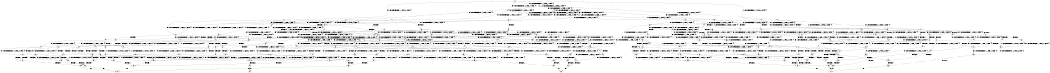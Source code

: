 digraph BCG {
size = "7, 10.5";
center = TRUE;
node [shape = circle];
0 [peripheries = 2];
0 -> 1 [label = "EX !0 !ATOMIC_EXCH_BRANCH (1, +1, TRUE, +0, 2, TRUE) !{0}"];
0 -> 2 [label = "EX !2 !ATOMIC_EXCH_BRANCH (1, +0, FALSE, +0, 1, TRUE) !{0}"];
0 -> 3 [label = "EX !1 !ATOMIC_EXCH_BRANCH (1, +0, TRUE, +0, 1, TRUE) !{0}"];
0 -> 4 [label = "EX !0 !ATOMIC_EXCH_BRANCH (1, +1, TRUE, +0, 2, TRUE) !{0}"];
1 -> 5 [label = "EX !2 !ATOMIC_EXCH_BRANCH (1, +0, FALSE, +0, 1, FALSE) !{0}"];
1 -> 6 [label = "EX !1 !ATOMIC_EXCH_BRANCH (1, +0, TRUE, +0, 1, FALSE) !{0}"];
1 -> 7 [label = "TERMINATE !0"];
2 -> 2 [label = "EX !2 !ATOMIC_EXCH_BRANCH (1, +0, FALSE, +0, 1, TRUE) !{0}"];
2 -> 8 [label = "EX !0 !ATOMIC_EXCH_BRANCH (1, +1, TRUE, +0, 2, TRUE) !{0}"];
2 -> 9 [label = "EX !1 !ATOMIC_EXCH_BRANCH (1, +0, TRUE, +0, 1, TRUE) !{0}"];
2 -> 10 [label = "EX !0 !ATOMIC_EXCH_BRANCH (1, +1, TRUE, +0, 2, TRUE) !{0}"];
3 -> 3 [label = "EX !1 !ATOMIC_EXCH_BRANCH (1, +0, TRUE, +0, 1, TRUE) !{0}"];
3 -> 11 [label = "EX !0 !ATOMIC_EXCH_BRANCH (1, +1, TRUE, +0, 2, TRUE) !{0}"];
3 -> 12 [label = "EX !2 !ATOMIC_EXCH_BRANCH (1, +0, FALSE, +0, 1, TRUE) !{0}"];
3 -> 13 [label = "EX !0 !ATOMIC_EXCH_BRANCH (1, +1, TRUE, +0, 2, TRUE) !{0}"];
4 -> 14 [label = "EX !2 !ATOMIC_EXCH_BRANCH (1, +0, FALSE, +0, 1, FALSE) !{0}"];
4 -> 15 [label = "EX !1 !ATOMIC_EXCH_BRANCH (1, +0, TRUE, +0, 1, FALSE) !{0}"];
4 -> 16 [label = "TERMINATE !0"];
5 -> 17 [label = "EX !1 !ATOMIC_EXCH_BRANCH (1, +0, TRUE, +0, 1, FALSE) !{0}"];
5 -> 18 [label = "TERMINATE !0"];
5 -> 19 [label = "TERMINATE !2"];
6 -> 20 [label = "EX !1 !ATOMIC_EXCH_BRANCH (1, +1, TRUE, +0, 3, TRUE) !{0}"];
6 -> 21 [label = "EX !2 !ATOMIC_EXCH_BRANCH (1, +0, FALSE, +0, 1, TRUE) !{0}"];
6 -> 22 [label = "TERMINATE !0"];
7 -> 23 [label = "EX !2 !ATOMIC_EXCH_BRANCH (1, +0, FALSE, +0, 1, FALSE) !{1}"];
7 -> 24 [label = "EX !1 !ATOMIC_EXCH_BRANCH (1, +0, TRUE, +0, 1, FALSE) !{1}"];
7 -> 25 [label = "EX !1 !ATOMIC_EXCH_BRANCH (1, +0, TRUE, +0, 1, FALSE) !{1}"];
8 -> 5 [label = "EX !2 !ATOMIC_EXCH_BRANCH (1, +0, FALSE, +0, 1, FALSE) !{0}"];
8 -> 26 [label = "EX !1 !ATOMIC_EXCH_BRANCH (1, +0, TRUE, +0, 1, FALSE) !{0}"];
8 -> 27 [label = "TERMINATE !0"];
9 -> 9 [label = "EX !1 !ATOMIC_EXCH_BRANCH (1, +0, TRUE, +0, 1, TRUE) !{0}"];
9 -> 12 [label = "EX !2 !ATOMIC_EXCH_BRANCH (1, +0, FALSE, +0, 1, TRUE) !{0}"];
9 -> 28 [label = "EX !0 !ATOMIC_EXCH_BRANCH (1, +1, TRUE, +0, 2, TRUE) !{0}"];
9 -> 29 [label = "EX !0 !ATOMIC_EXCH_BRANCH (1, +1, TRUE, +0, 2, TRUE) !{0}"];
10 -> 14 [label = "EX !2 !ATOMIC_EXCH_BRANCH (1, +0, FALSE, +0, 1, FALSE) !{0}"];
10 -> 30 [label = "EX !1 !ATOMIC_EXCH_BRANCH (1, +0, TRUE, +0, 1, FALSE) !{0}"];
10 -> 31 [label = "TERMINATE !0"];
11 -> 6 [label = "EX !1 !ATOMIC_EXCH_BRANCH (1, +0, TRUE, +0, 1, FALSE) !{0}"];
11 -> 32 [label = "EX !2 !ATOMIC_EXCH_BRANCH (1, +0, FALSE, +0, 1, FALSE) !{0}"];
11 -> 33 [label = "TERMINATE !0"];
12 -> 9 [label = "EX !1 !ATOMIC_EXCH_BRANCH (1, +0, TRUE, +0, 1, TRUE) !{0}"];
12 -> 12 [label = "EX !2 !ATOMIC_EXCH_BRANCH (1, +0, FALSE, +0, 1, TRUE) !{0}"];
12 -> 28 [label = "EX !0 !ATOMIC_EXCH_BRANCH (1, +1, TRUE, +0, 2, TRUE) !{0}"];
12 -> 29 [label = "EX !0 !ATOMIC_EXCH_BRANCH (1, +1, TRUE, +0, 2, TRUE) !{0}"];
13 -> 15 [label = "EX !1 !ATOMIC_EXCH_BRANCH (1, +0, TRUE, +0, 1, FALSE) !{0}"];
13 -> 34 [label = "EX !2 !ATOMIC_EXCH_BRANCH (1, +0, FALSE, +0, 1, FALSE) !{0}"];
13 -> 35 [label = "TERMINATE !0"];
14 -> 36 [label = "EX !1 !ATOMIC_EXCH_BRANCH (1, +0, TRUE, +0, 1, FALSE) !{0}"];
14 -> 37 [label = "TERMINATE !0"];
14 -> 38 [label = "TERMINATE !2"];
15 -> 39 [label = "EX !1 !ATOMIC_EXCH_BRANCH (1, +1, TRUE, +0, 3, TRUE) !{0}"];
15 -> 40 [label = "EX !2 !ATOMIC_EXCH_BRANCH (1, +0, FALSE, +0, 1, TRUE) !{0}"];
15 -> 41 [label = "TERMINATE !0"];
16 -> 42 [label = "EX !2 !ATOMIC_EXCH_BRANCH (1, +0, FALSE, +0, 1, FALSE) !{1}"];
16 -> 43 [label = "EX !1 !ATOMIC_EXCH_BRANCH (1, +0, TRUE, +0, 1, FALSE) !{1}"];
17 -> 44 [label = "EX !1 !ATOMIC_EXCH_BRANCH (1, +1, TRUE, +0, 3, TRUE) !{0}"];
17 -> 45 [label = "TERMINATE !0"];
17 -> 46 [label = "TERMINATE !2"];
18 -> 47 [label = "EX !1 !ATOMIC_EXCH_BRANCH (1, +0, TRUE, +0, 1, FALSE) !{1}"];
18 -> 48 [label = "TERMINATE !2"];
18 -> 49 [label = "EX !1 !ATOMIC_EXCH_BRANCH (1, +0, TRUE, +0, 1, FALSE) !{1}"];
19 -> 50 [label = "EX !1 !ATOMIC_EXCH_BRANCH (1, +0, TRUE, +0, 1, FALSE) !{0}"];
19 -> 51 [label = "TERMINATE !0"];
20 -> 52 [label = "EX !2 !ATOMIC_EXCH_BRANCH (1, +0, FALSE, +0, 1, FALSE) !{0}"];
20 -> 53 [label = "TERMINATE !0"];
20 -> 54 [label = "TERMINATE !1"];
21 -> 55 [label = "EX !1 !ATOMIC_EXCH_BRANCH (1, +1, TRUE, +0, 3, TRUE) !{0}"];
21 -> 21 [label = "EX !2 !ATOMIC_EXCH_BRANCH (1, +0, FALSE, +0, 1, TRUE) !{0}"];
21 -> 56 [label = "TERMINATE !0"];
22 -> 57 [label = "EX !1 !ATOMIC_EXCH_BRANCH (1, +1, TRUE, +0, 3, TRUE) !{1}"];
22 -> 58 [label = "EX !2 !ATOMIC_EXCH_BRANCH (1, +0, FALSE, +0, 1, TRUE) !{1}"];
22 -> 59 [label = "EX !1 !ATOMIC_EXCH_BRANCH (1, +1, TRUE, +0, 3, TRUE) !{1}"];
23 -> 47 [label = "EX !1 !ATOMIC_EXCH_BRANCH (1, +0, TRUE, +0, 1, FALSE) !{1}"];
23 -> 48 [label = "TERMINATE !2"];
23 -> 49 [label = "EX !1 !ATOMIC_EXCH_BRANCH (1, +0, TRUE, +0, 1, FALSE) !{1}"];
24 -> 57 [label = "EX !1 !ATOMIC_EXCH_BRANCH (1, +1, TRUE, +0, 3, TRUE) !{1}"];
24 -> 58 [label = "EX !2 !ATOMIC_EXCH_BRANCH (1, +0, FALSE, +0, 1, TRUE) !{1}"];
24 -> 59 [label = "EX !1 !ATOMIC_EXCH_BRANCH (1, +1, TRUE, +0, 3, TRUE) !{1}"];
25 -> 60 [label = "EX !2 !ATOMIC_EXCH_BRANCH (1, +0, FALSE, +0, 1, TRUE) !{1}"];
25 -> 59 [label = "EX !1 !ATOMIC_EXCH_BRANCH (1, +1, TRUE, +0, 3, TRUE) !{1}"];
26 -> 55 [label = "EX !1 !ATOMIC_EXCH_BRANCH (1, +1, TRUE, +0, 3, TRUE) !{0}"];
26 -> 21 [label = "EX !2 !ATOMIC_EXCH_BRANCH (1, +0, FALSE, +0, 1, TRUE) !{0}"];
26 -> 56 [label = "TERMINATE !0"];
27 -> 23 [label = "EX !2 !ATOMIC_EXCH_BRANCH (1, +0, FALSE, +0, 1, FALSE) !{1}"];
27 -> 61 [label = "EX !1 !ATOMIC_EXCH_BRANCH (1, +0, TRUE, +0, 1, FALSE) !{1}"];
27 -> 62 [label = "EX !1 !ATOMIC_EXCH_BRANCH (1, +0, TRUE, +0, 1, FALSE) !{1}"];
28 -> 26 [label = "EX !1 !ATOMIC_EXCH_BRANCH (1, +0, TRUE, +0, 1, FALSE) !{0}"];
28 -> 32 [label = "EX !2 !ATOMIC_EXCH_BRANCH (1, +0, FALSE, +0, 1, FALSE) !{0}"];
28 -> 63 [label = "TERMINATE !0"];
29 -> 30 [label = "EX !1 !ATOMIC_EXCH_BRANCH (1, +0, TRUE, +0, 1, FALSE) !{0}"];
29 -> 34 [label = "EX !2 !ATOMIC_EXCH_BRANCH (1, +0, FALSE, +0, 1, FALSE) !{0}"];
29 -> 64 [label = "TERMINATE !0"];
30 -> 65 [label = "EX !1 !ATOMIC_EXCH_BRANCH (1, +1, TRUE, +0, 3, TRUE) !{0}"];
30 -> 40 [label = "EX !2 !ATOMIC_EXCH_BRANCH (1, +0, FALSE, +0, 1, TRUE) !{0}"];
30 -> 66 [label = "TERMINATE !0"];
31 -> 42 [label = "EX !2 !ATOMIC_EXCH_BRANCH (1, +0, FALSE, +0, 1, FALSE) !{1}"];
31 -> 67 [label = "EX !1 !ATOMIC_EXCH_BRANCH (1, +0, TRUE, +0, 1, FALSE) !{1}"];
32 -> 17 [label = "EX !1 !ATOMIC_EXCH_BRANCH (1, +0, TRUE, +0, 1, FALSE) !{0}"];
32 -> 68 [label = "TERMINATE !0"];
32 -> 69 [label = "TERMINATE !2"];
33 -> 24 [label = "EX !1 !ATOMIC_EXCH_BRANCH (1, +0, TRUE, +0, 1, FALSE) !{1}"];
33 -> 70 [label = "EX !2 !ATOMIC_EXCH_BRANCH (1, +0, FALSE, +0, 1, FALSE) !{1}"];
33 -> 25 [label = "EX !1 !ATOMIC_EXCH_BRANCH (1, +0, TRUE, +0, 1, FALSE) !{1}"];
34 -> 36 [label = "EX !1 !ATOMIC_EXCH_BRANCH (1, +0, TRUE, +0, 1, FALSE) !{0}"];
34 -> 71 [label = "TERMINATE !0"];
34 -> 72 [label = "TERMINATE !2"];
35 -> 43 [label = "EX !1 !ATOMIC_EXCH_BRANCH (1, +0, TRUE, +0, 1, FALSE) !{1}"];
35 -> 73 [label = "EX !2 !ATOMIC_EXCH_BRANCH (1, +0, FALSE, +0, 1, FALSE) !{1}"];
36 -> 74 [label = "EX !1 !ATOMIC_EXCH_BRANCH (1, +1, TRUE, +0, 3, TRUE) !{0}"];
36 -> 75 [label = "TERMINATE !0"];
36 -> 76 [label = "TERMINATE !2"];
37 -> 77 [label = "EX !1 !ATOMIC_EXCH_BRANCH (1, +0, TRUE, +0, 1, FALSE) !{1}"];
37 -> 78 [label = "TERMINATE !2"];
38 -> 79 [label = "EX !1 !ATOMIC_EXCH_BRANCH (1, +0, TRUE, +0, 1, FALSE) !{0}"];
38 -> 80 [label = "TERMINATE !0"];
39 -> 81 [label = "EX !2 !ATOMIC_EXCH_BRANCH (1, +0, FALSE, +0, 1, FALSE) !{0}"];
39 -> 82 [label = "TERMINATE !0"];
39 -> 83 [label = "TERMINATE !1"];
40 -> 65 [label = "EX !1 !ATOMIC_EXCH_BRANCH (1, +1, TRUE, +0, 3, TRUE) !{0}"];
40 -> 40 [label = "EX !2 !ATOMIC_EXCH_BRANCH (1, +0, FALSE, +0, 1, TRUE) !{0}"];
40 -> 66 [label = "TERMINATE !0"];
41 -> 84 [label = "EX !1 !ATOMIC_EXCH_BRANCH (1, +1, TRUE, +0, 3, TRUE) !{1}"];
41 -> 85 [label = "EX !2 !ATOMIC_EXCH_BRANCH (1, +0, FALSE, +0, 1, TRUE) !{1}"];
42 -> 77 [label = "EX !1 !ATOMIC_EXCH_BRANCH (1, +0, TRUE, +0, 1, FALSE) !{1}"];
42 -> 78 [label = "TERMINATE !2"];
43 -> 84 [label = "EX !1 !ATOMIC_EXCH_BRANCH (1, +1, TRUE, +0, 3, TRUE) !{1}"];
43 -> 85 [label = "EX !2 !ATOMIC_EXCH_BRANCH (1, +0, FALSE, +0, 1, TRUE) !{1}"];
44 -> 86 [label = "TERMINATE !0"];
44 -> 87 [label = "TERMINATE !2"];
44 -> 88 [label = "TERMINATE !1"];
45 -> 89 [label = "EX !1 !ATOMIC_EXCH_BRANCH (1, +1, TRUE, +0, 3, TRUE) !{1}"];
45 -> 90 [label = "TERMINATE !2"];
45 -> 91 [label = "EX !1 !ATOMIC_EXCH_BRANCH (1, +1, TRUE, +0, 3, TRUE) !{1}"];
46 -> 92 [label = "EX !1 !ATOMIC_EXCH_BRANCH (1, +1, TRUE, +0, 3, TRUE) !{0}"];
46 -> 93 [label = "TERMINATE !0"];
47 -> 89 [label = "EX !1 !ATOMIC_EXCH_BRANCH (1, +1, TRUE, +0, 3, TRUE) !{1}"];
47 -> 90 [label = "TERMINATE !2"];
47 -> 91 [label = "EX !1 !ATOMIC_EXCH_BRANCH (1, +1, TRUE, +0, 3, TRUE) !{1}"];
48 -> 94 [label = "EX !1 !ATOMIC_EXCH_BRANCH (1, +0, TRUE, +0, 1, FALSE) !{1}"];
48 -> 95 [label = "EX !1 !ATOMIC_EXCH_BRANCH (1, +0, TRUE, +0, 1, FALSE) !{1}"];
49 -> 96 [label = "TERMINATE !2"];
49 -> 91 [label = "EX !1 !ATOMIC_EXCH_BRANCH (1, +1, TRUE, +0, 3, TRUE) !{1}"];
50 -> 92 [label = "EX !1 !ATOMIC_EXCH_BRANCH (1, +1, TRUE, +0, 3, TRUE) !{0}"];
50 -> 93 [label = "TERMINATE !0"];
51 -> 97 [label = "EX !1 !ATOMIC_EXCH_BRANCH (1, +0, TRUE, +0, 1, FALSE) !{2}"];
52 -> 86 [label = "TERMINATE !0"];
52 -> 87 [label = "TERMINATE !2"];
52 -> 88 [label = "TERMINATE !1"];
53 -> 98 [label = "EX !2 !ATOMIC_EXCH_BRANCH (1, +0, FALSE, +0, 1, FALSE) !{1}"];
53 -> 99 [label = "TERMINATE !1"];
54 -> 100 [label = "EX !2 !ATOMIC_EXCH_BRANCH (1, +0, FALSE, +0, 1, FALSE) !{0}"];
54 -> 101 [label = "TERMINATE !0"];
55 -> 52 [label = "EX !2 !ATOMIC_EXCH_BRANCH (1, +0, FALSE, +0, 1, FALSE) !{0}"];
55 -> 102 [label = "TERMINATE !0"];
55 -> 103 [label = "TERMINATE !1"];
56 -> 104 [label = "EX !1 !ATOMIC_EXCH_BRANCH (1, +1, TRUE, +0, 3, TRUE) !{1}"];
56 -> 58 [label = "EX !2 !ATOMIC_EXCH_BRANCH (1, +0, FALSE, +0, 1, TRUE) !{1}"];
56 -> 105 [label = "EX !1 !ATOMIC_EXCH_BRANCH (1, +1, TRUE, +0, 3, TRUE) !{1}"];
57 -> 98 [label = "EX !2 !ATOMIC_EXCH_BRANCH (1, +0, FALSE, +0, 1, FALSE) !{1}"];
57 -> 99 [label = "TERMINATE !1"];
58 -> 104 [label = "EX !1 !ATOMIC_EXCH_BRANCH (1, +1, TRUE, +0, 3, TRUE) !{1}"];
58 -> 58 [label = "EX !2 !ATOMIC_EXCH_BRANCH (1, +0, FALSE, +0, 1, TRUE) !{1}"];
58 -> 105 [label = "EX !1 !ATOMIC_EXCH_BRANCH (1, +1, TRUE, +0, 3, TRUE) !{1}"];
59 -> 106 [label = "EX !2 !ATOMIC_EXCH_BRANCH (1, +0, FALSE, +0, 1, FALSE) !{1}"];
59 -> 107 [label = "TERMINATE !1"];
60 -> 60 [label = "EX !2 !ATOMIC_EXCH_BRANCH (1, +0, FALSE, +0, 1, TRUE) !{1}"];
60 -> 105 [label = "EX !1 !ATOMIC_EXCH_BRANCH (1, +1, TRUE, +0, 3, TRUE) !{1}"];
61 -> 104 [label = "EX !1 !ATOMIC_EXCH_BRANCH (1, +1, TRUE, +0, 3, TRUE) !{1}"];
61 -> 58 [label = "EX !2 !ATOMIC_EXCH_BRANCH (1, +0, FALSE, +0, 1, TRUE) !{1}"];
61 -> 105 [label = "EX !1 !ATOMIC_EXCH_BRANCH (1, +1, TRUE, +0, 3, TRUE) !{1}"];
62 -> 60 [label = "EX !2 !ATOMIC_EXCH_BRANCH (1, +0, FALSE, +0, 1, TRUE) !{1}"];
62 -> 105 [label = "EX !1 !ATOMIC_EXCH_BRANCH (1, +1, TRUE, +0, 3, TRUE) !{1}"];
63 -> 61 [label = "EX !1 !ATOMIC_EXCH_BRANCH (1, +0, TRUE, +0, 1, FALSE) !{1}"];
63 -> 70 [label = "EX !2 !ATOMIC_EXCH_BRANCH (1, +0, FALSE, +0, 1, FALSE) !{1}"];
63 -> 62 [label = "EX !1 !ATOMIC_EXCH_BRANCH (1, +0, TRUE, +0, 1, FALSE) !{1}"];
64 -> 67 [label = "EX !1 !ATOMIC_EXCH_BRANCH (1, +0, TRUE, +0, 1, FALSE) !{1}"];
64 -> 73 [label = "EX !2 !ATOMIC_EXCH_BRANCH (1, +0, FALSE, +0, 1, FALSE) !{1}"];
65 -> 81 [label = "EX !2 !ATOMIC_EXCH_BRANCH (1, +0, FALSE, +0, 1, FALSE) !{0}"];
65 -> 108 [label = "TERMINATE !0"];
65 -> 109 [label = "TERMINATE !1"];
66 -> 110 [label = "EX !1 !ATOMIC_EXCH_BRANCH (1, +1, TRUE, +0, 3, TRUE) !{1}"];
66 -> 85 [label = "EX !2 !ATOMIC_EXCH_BRANCH (1, +0, FALSE, +0, 1, TRUE) !{1}"];
67 -> 110 [label = "EX !1 !ATOMIC_EXCH_BRANCH (1, +1, TRUE, +0, 3, TRUE) !{1}"];
67 -> 85 [label = "EX !2 !ATOMIC_EXCH_BRANCH (1, +0, FALSE, +0, 1, TRUE) !{1}"];
68 -> 47 [label = "EX !1 !ATOMIC_EXCH_BRANCH (1, +0, TRUE, +0, 1, FALSE) !{1}"];
68 -> 111 [label = "TERMINATE !2"];
68 -> 49 [label = "EX !1 !ATOMIC_EXCH_BRANCH (1, +0, TRUE, +0, 1, FALSE) !{1}"];
69 -> 50 [label = "EX !1 !ATOMIC_EXCH_BRANCH (1, +0, TRUE, +0, 1, FALSE) !{0}"];
69 -> 112 [label = "TERMINATE !0"];
70 -> 47 [label = "EX !1 !ATOMIC_EXCH_BRANCH (1, +0, TRUE, +0, 1, FALSE) !{1}"];
70 -> 111 [label = "TERMINATE !2"];
70 -> 49 [label = "EX !1 !ATOMIC_EXCH_BRANCH (1, +0, TRUE, +0, 1, FALSE) !{1}"];
71 -> 77 [label = "EX !1 !ATOMIC_EXCH_BRANCH (1, +0, TRUE, +0, 1, FALSE) !{1}"];
71 -> 113 [label = "TERMINATE !2"];
72 -> 79 [label = "EX !1 !ATOMIC_EXCH_BRANCH (1, +0, TRUE, +0, 1, FALSE) !{0}"];
72 -> 114 [label = "TERMINATE !0"];
73 -> 77 [label = "EX !1 !ATOMIC_EXCH_BRANCH (1, +0, TRUE, +0, 1, FALSE) !{1}"];
73 -> 113 [label = "TERMINATE !2"];
74 -> 115 [label = "TERMINATE !0"];
74 -> 116 [label = "TERMINATE !2"];
74 -> 117 [label = "TERMINATE !1"];
75 -> 118 [label = "EX !1 !ATOMIC_EXCH_BRANCH (1, +1, TRUE, +0, 3, TRUE) !{1}"];
75 -> 119 [label = "TERMINATE !2"];
76 -> 120 [label = "EX !1 !ATOMIC_EXCH_BRANCH (1, +1, TRUE, +0, 3, TRUE) !{0}"];
76 -> 121 [label = "TERMINATE !0"];
77 -> 118 [label = "EX !1 !ATOMIC_EXCH_BRANCH (1, +1, TRUE, +0, 3, TRUE) !{1}"];
77 -> 119 [label = "TERMINATE !2"];
78 -> 122 [label = "EX !1 !ATOMIC_EXCH_BRANCH (1, +0, TRUE, +0, 1, FALSE) !{1}"];
79 -> 120 [label = "EX !1 !ATOMIC_EXCH_BRANCH (1, +1, TRUE, +0, 3, TRUE) !{0}"];
79 -> 121 [label = "TERMINATE !0"];
80 -> 123 [label = "EX !1 !ATOMIC_EXCH_BRANCH (1, +0, TRUE, +0, 1, FALSE) !{2}"];
81 -> 115 [label = "TERMINATE !0"];
81 -> 116 [label = "TERMINATE !2"];
81 -> 117 [label = "TERMINATE !1"];
82 -> 124 [label = "EX !2 !ATOMIC_EXCH_BRANCH (1, +0, FALSE, +0, 1, FALSE) !{1}"];
82 -> 125 [label = "TERMINATE !1"];
83 -> 126 [label = "EX !2 !ATOMIC_EXCH_BRANCH (1, +0, FALSE, +0, 1, FALSE) !{0}"];
83 -> 127 [label = "TERMINATE !0"];
84 -> 124 [label = "EX !2 !ATOMIC_EXCH_BRANCH (1, +0, FALSE, +0, 1, FALSE) !{1}"];
84 -> 125 [label = "TERMINATE !1"];
85 -> 110 [label = "EX !1 !ATOMIC_EXCH_BRANCH (1, +1, TRUE, +0, 3, TRUE) !{1}"];
85 -> 85 [label = "EX !2 !ATOMIC_EXCH_BRANCH (1, +0, FALSE, +0, 1, TRUE) !{1}"];
86 -> 128 [label = "TERMINATE !2"];
86 -> 129 [label = "TERMINATE !1"];
87 -> 130 [label = "TERMINATE !0"];
87 -> 131 [label = "TERMINATE !1"];
88 -> 132 [label = "TERMINATE !0"];
88 -> 133 [label = "TERMINATE !2"];
89 -> 128 [label = "TERMINATE !2"];
89 -> 129 [label = "TERMINATE !1"];
90 -> 134 [label = "EX !1 !ATOMIC_EXCH_BRANCH (1, +1, TRUE, +0, 3, TRUE) !{1}"];
90 -> 135 [label = "EX !1 !ATOMIC_EXCH_BRANCH (1, +1, TRUE, +0, 3, TRUE) !{1}"];
91 -> 136 [label = "TERMINATE !2"];
91 -> 137 [label = "TERMINATE !1"];
92 -> 130 [label = "TERMINATE !0"];
92 -> 131 [label = "TERMINATE !1"];
93 -> 138 [label = "EX !1 !ATOMIC_EXCH_BRANCH (1, +1, TRUE, +0, 3, TRUE) !{2}"];
94 -> 134 [label = "EX !1 !ATOMIC_EXCH_BRANCH (1, +1, TRUE, +0, 3, TRUE) !{1}"];
94 -> 135 [label = "EX !1 !ATOMIC_EXCH_BRANCH (1, +1, TRUE, +0, 3, TRUE) !{1}"];
95 -> 135 [label = "EX !1 !ATOMIC_EXCH_BRANCH (1, +1, TRUE, +0, 3, TRUE) !{1}"];
96 -> 135 [label = "EX !1 !ATOMIC_EXCH_BRANCH (1, +1, TRUE, +0, 3, TRUE) !{1}"];
97 -> 138 [label = "EX !1 !ATOMIC_EXCH_BRANCH (1, +1, TRUE, +0, 3, TRUE) !{2}"];
98 -> 128 [label = "TERMINATE !2"];
98 -> 129 [label = "TERMINATE !1"];
99 -> 139 [label = "EX !2 !ATOMIC_EXCH_BRANCH (1, +0, FALSE, +0, 1, FALSE) !{2}"];
99 -> 140 [label = "EX !2 !ATOMIC_EXCH_BRANCH (1, +0, FALSE, +0, 1, FALSE) !{2}"];
100 -> 132 [label = "TERMINATE !0"];
100 -> 133 [label = "TERMINATE !2"];
101 -> 139 [label = "EX !2 !ATOMIC_EXCH_BRANCH (1, +0, FALSE, +0, 1, FALSE) !{2}"];
101 -> 140 [label = "EX !2 !ATOMIC_EXCH_BRANCH (1, +0, FALSE, +0, 1, FALSE) !{2}"];
102 -> 98 [label = "EX !2 !ATOMIC_EXCH_BRANCH (1, +0, FALSE, +0, 1, FALSE) !{1}"];
102 -> 141 [label = "TERMINATE !1"];
103 -> 100 [label = "EX !2 !ATOMIC_EXCH_BRANCH (1, +0, FALSE, +0, 1, FALSE) !{0}"];
103 -> 142 [label = "TERMINATE !0"];
104 -> 98 [label = "EX !2 !ATOMIC_EXCH_BRANCH (1, +0, FALSE, +0, 1, FALSE) !{1}"];
104 -> 141 [label = "TERMINATE !1"];
105 -> 106 [label = "EX !2 !ATOMIC_EXCH_BRANCH (1, +0, FALSE, +0, 1, FALSE) !{1}"];
105 -> 143 [label = "TERMINATE !1"];
106 -> 136 [label = "TERMINATE !2"];
106 -> 137 [label = "TERMINATE !1"];
107 -> 144 [label = "EX !2 !ATOMIC_EXCH_BRANCH (1, +0, FALSE, +0, 1, FALSE) !{2}"];
108 -> 124 [label = "EX !2 !ATOMIC_EXCH_BRANCH (1, +0, FALSE, +0, 1, FALSE) !{1}"];
108 -> 145 [label = "TERMINATE !1"];
109 -> 126 [label = "EX !2 !ATOMIC_EXCH_BRANCH (1, +0, FALSE, +0, 1, FALSE) !{0}"];
109 -> 146 [label = "TERMINATE !0"];
110 -> 124 [label = "EX !2 !ATOMIC_EXCH_BRANCH (1, +0, FALSE, +0, 1, FALSE) !{1}"];
110 -> 145 [label = "TERMINATE !1"];
111 -> 94 [label = "EX !1 !ATOMIC_EXCH_BRANCH (1, +0, TRUE, +0, 1, FALSE) !{1}"];
111 -> 95 [label = "EX !1 !ATOMIC_EXCH_BRANCH (1, +0, TRUE, +0, 1, FALSE) !{1}"];
112 -> 97 [label = "EX !1 !ATOMIC_EXCH_BRANCH (1, +0, TRUE, +0, 1, FALSE) !{2}"];
113 -> 122 [label = "EX !1 !ATOMIC_EXCH_BRANCH (1, +0, TRUE, +0, 1, FALSE) !{1}"];
114 -> 123 [label = "EX !1 !ATOMIC_EXCH_BRANCH (1, +0, TRUE, +0, 1, FALSE) !{2}"];
115 -> 147 [label = "TERMINATE !2"];
115 -> 148 [label = "TERMINATE !1"];
116 -> 149 [label = "TERMINATE !0"];
116 -> 150 [label = "TERMINATE !1"];
117 -> 151 [label = "TERMINATE !0"];
117 -> 152 [label = "TERMINATE !2"];
118 -> 147 [label = "TERMINATE !2"];
118 -> 148 [label = "TERMINATE !1"];
119 -> 153 [label = "EX !1 !ATOMIC_EXCH_BRANCH (1, +1, TRUE, +0, 3, TRUE) !{1}"];
120 -> 149 [label = "TERMINATE !0"];
120 -> 150 [label = "TERMINATE !1"];
121 -> 154 [label = "EX !1 !ATOMIC_EXCH_BRANCH (1, +1, TRUE, +0, 3, TRUE) !{2}"];
122 -> 153 [label = "EX !1 !ATOMIC_EXCH_BRANCH (1, +1, TRUE, +0, 3, TRUE) !{1}"];
123 -> 154 [label = "EX !1 !ATOMIC_EXCH_BRANCH (1, +1, TRUE, +0, 3, TRUE) !{2}"];
124 -> 147 [label = "TERMINATE !2"];
124 -> 148 [label = "TERMINATE !1"];
125 -> 155 [label = "EX !2 !ATOMIC_EXCH_BRANCH (1, +0, FALSE, +0, 1, FALSE) !{2}"];
126 -> 151 [label = "TERMINATE !0"];
126 -> 152 [label = "TERMINATE !2"];
127 -> 155 [label = "EX !2 !ATOMIC_EXCH_BRANCH (1, +0, FALSE, +0, 1, FALSE) !{2}"];
128 -> 156 [label = "TERMINATE !1"];
129 -> 157 [label = "TERMINATE !2"];
130 -> 158 [label = "TERMINATE !1"];
131 -> 159 [label = "TERMINATE !0"];
132 -> 157 [label = "TERMINATE !2"];
133 -> 159 [label = "TERMINATE !0"];
134 -> 156 [label = "TERMINATE !1"];
135 -> 160 [label = "TERMINATE !1"];
136 -> 160 [label = "TERMINATE !1"];
137 -> 161 [label = "TERMINATE !2"];
138 -> 158 [label = "TERMINATE !1"];
139 -> 157 [label = "TERMINATE !2"];
140 -> 162 [label = "TERMINATE !2"];
141 -> 139 [label = "EX !2 !ATOMIC_EXCH_BRANCH (1, +0, FALSE, +0, 1, FALSE) !{2}"];
141 -> 140 [label = "EX !2 !ATOMIC_EXCH_BRANCH (1, +0, FALSE, +0, 1, FALSE) !{2}"];
142 -> 139 [label = "EX !2 !ATOMIC_EXCH_BRANCH (1, +0, FALSE, +0, 1, FALSE) !{2}"];
142 -> 140 [label = "EX !2 !ATOMIC_EXCH_BRANCH (1, +0, FALSE, +0, 1, FALSE) !{2}"];
143 -> 144 [label = "EX !2 !ATOMIC_EXCH_BRANCH (1, +0, FALSE, +0, 1, FALSE) !{2}"];
144 -> 161 [label = "TERMINATE !2"];
145 -> 155 [label = "EX !2 !ATOMIC_EXCH_BRANCH (1, +0, FALSE, +0, 1, FALSE) !{2}"];
146 -> 155 [label = "EX !2 !ATOMIC_EXCH_BRANCH (1, +0, FALSE, +0, 1, FALSE) !{2}"];
147 -> 163 [label = "TERMINATE !1"];
148 -> 164 [label = "TERMINATE !2"];
149 -> 165 [label = "TERMINATE !1"];
150 -> 166 [label = "TERMINATE !0"];
151 -> 164 [label = "TERMINATE !2"];
152 -> 166 [label = "TERMINATE !0"];
153 -> 163 [label = "TERMINATE !1"];
154 -> 165 [label = "TERMINATE !1"];
155 -> 164 [label = "TERMINATE !2"];
156 -> 167 [label = "exit"];
157 -> 167 [label = "exit"];
158 -> 167 [label = "exit"];
159 -> 167 [label = "exit"];
160 -> 168 [label = "exit"];
161 -> 168 [label = "exit"];
162 -> 169 [label = "exit"];
163 -> 170 [label = "exit"];
164 -> 170 [label = "exit"];
165 -> 170 [label = "exit"];
166 -> 170 [label = "exit"];
}
